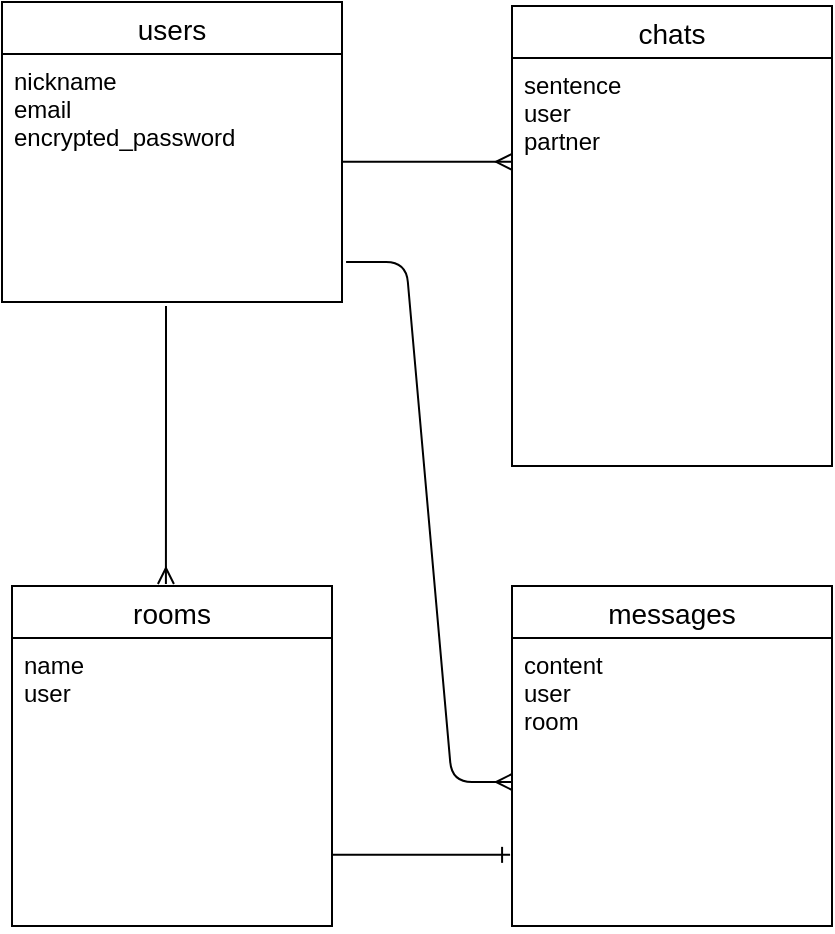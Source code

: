 <mxfile>
    <diagram id="pJa9DPaDmO5-ErMewQ-b" name="ページ1">
        <mxGraphModel dx="786" dy="526" grid="1" gridSize="10" guides="1" tooltips="1" connect="1" arrows="1" fold="1" page="1" pageScale="1" pageWidth="850" pageHeight="1100" math="0" shadow="0">
            <root>
                <mxCell id="0"/>
                <mxCell id="1" parent="0"/>
                <object label="users" id="2">
                    <mxCell style="swimlane;fontStyle=0;childLayout=stackLayout;horizontal=1;startSize=26;horizontalStack=0;resizeParent=1;resizeParentMax=0;resizeLast=0;collapsible=1;marginBottom=0;align=center;fontSize=14;" parent="1" vertex="1">
                        <mxGeometry x="35" y="28" width="170" height="150" as="geometry"/>
                    </mxCell>
                </object>
                <mxCell id="5" value="nickname&#10;email&#10;encrypted_password" style="text;strokeColor=none;fillColor=none;spacingLeft=4;spacingRight=4;overflow=hidden;rotatable=0;points=[[0,0.5],[1,0.5]];portConstraint=eastwest;fontSize=12;" parent="2" vertex="1">
                    <mxGeometry y="26" width="170" height="124" as="geometry"/>
                </mxCell>
                <mxCell id="6" value="chats" style="swimlane;fontStyle=0;childLayout=stackLayout;horizontal=1;startSize=26;horizontalStack=0;resizeParent=1;resizeParentMax=0;resizeLast=0;collapsible=1;marginBottom=0;align=center;fontSize=14;" parent="1" vertex="1">
                    <mxGeometry x="290" y="30" width="160" height="230" as="geometry"/>
                </mxCell>
                <mxCell id="7" value="sentence&#10;user&#10;partner&#10;" style="text;strokeColor=none;fillColor=none;spacingLeft=4;spacingRight=4;overflow=hidden;rotatable=0;points=[[0,0.5],[1,0.5]];portConstraint=eastwest;fontSize=12;" parent="6" vertex="1">
                    <mxGeometry y="26" width="160" height="204" as="geometry"/>
                </mxCell>
                <mxCell id="24" value="messages" style="swimlane;fontStyle=0;childLayout=stackLayout;horizontal=1;startSize=26;horizontalStack=0;resizeParent=1;resizeParentMax=0;resizeLast=0;collapsible=1;marginBottom=0;align=center;fontSize=14;" parent="1" vertex="1">
                    <mxGeometry x="290" y="320" width="160" height="170" as="geometry"/>
                </mxCell>
                <mxCell id="25" value="content&#10;user&#10;room" style="text;strokeColor=none;fillColor=none;spacingLeft=4;spacingRight=4;overflow=hidden;rotatable=0;points=[[0,0.5],[1,0.5]];portConstraint=eastwest;fontSize=12;" parent="24" vertex="1">
                    <mxGeometry y="26" width="160" height="144" as="geometry"/>
                </mxCell>
                <mxCell id="26" style="edgeStyle=orthogonalEdgeStyle;rounded=0;orthogonalLoop=1;jettySize=auto;html=1;exitX=1;exitY=0.5;exitDx=0;exitDy=0;entryX=0;entryY=0.377;entryDx=0;entryDy=0;entryPerimeter=0;endArrow=ERmany;endFill=0;" parent="1" edge="1">
                    <mxGeometry relative="1" as="geometry">
                        <Array as="points">
                            <mxPoint x="205" y="107"/>
                        </Array>
                        <mxPoint x="205" y="91" as="sourcePoint"/>
                        <mxPoint x="290" y="107.908" as="targetPoint"/>
                    </mxGeometry>
                </mxCell>
                <mxCell id="22" value="rooms" style="swimlane;fontStyle=0;childLayout=stackLayout;horizontal=1;startSize=26;horizontalStack=0;resizeParent=1;resizeParentMax=0;resizeLast=0;collapsible=1;marginBottom=0;align=center;fontSize=14;" parent="1" vertex="1">
                    <mxGeometry x="40" y="320" width="160" height="170" as="geometry"/>
                </mxCell>
                <mxCell id="23" value="name&#10;user&#10;" style="text;strokeColor=none;fillColor=none;spacingLeft=4;spacingRight=4;overflow=hidden;rotatable=0;points=[[0,0.5],[1,0.5]];portConstraint=eastwest;fontSize=12;" parent="22" vertex="1">
                    <mxGeometry y="26" width="160" height="144" as="geometry"/>
                </mxCell>
                <mxCell id="32" style="edgeStyle=orthogonalEdgeStyle;rounded=0;orthogonalLoop=1;jettySize=auto;html=1;entryX=0.456;entryY=-0.029;entryDx=0;entryDy=0;entryPerimeter=0;endArrow=ERmany;endFill=0;" parent="1" edge="1">
                    <mxGeometry relative="1" as="geometry">
                        <mxPoint x="117" y="180" as="sourcePoint"/>
                        <mxPoint x="116.96" y="318.97" as="targetPoint"/>
                        <Array as="points">
                            <mxPoint x="117" y="238"/>
                        </Array>
                    </mxGeometry>
                </mxCell>
                <mxCell id="34" style="edgeStyle=orthogonalEdgeStyle;rounded=0;orthogonalLoop=1;jettySize=auto;html=1;entryX=-0.006;entryY=0.753;entryDx=0;entryDy=0;entryPerimeter=0;endArrow=ERone;endFill=0;" parent="1" target="25" edge="1">
                    <mxGeometry relative="1" as="geometry">
                        <mxPoint x="200" y="442" as="sourcePoint"/>
                        <mxPoint x="127.02" y="471.07" as="targetPoint"/>
                        <Array as="points">
                            <mxPoint x="200" y="442"/>
                            <mxPoint x="200" y="442"/>
                        </Array>
                    </mxGeometry>
                </mxCell>
                <mxCell id="39" value="" style="edgeStyle=entityRelationEdgeStyle;fontSize=12;html=1;endArrow=ERmany;exitX=1.012;exitY=0.839;exitDx=0;exitDy=0;exitPerimeter=0;entryX=0;entryY=0.5;entryDx=0;entryDy=0;" parent="1" source="5" target="25" edge="1">
                    <mxGeometry width="100" height="100" relative="1" as="geometry">
                        <mxPoint x="300" y="168" as="sourcePoint"/>
                        <mxPoint x="210" y="428" as="targetPoint"/>
                    </mxGeometry>
                </mxCell>
            </root>
        </mxGraphModel>
    </diagram>
</mxfile>